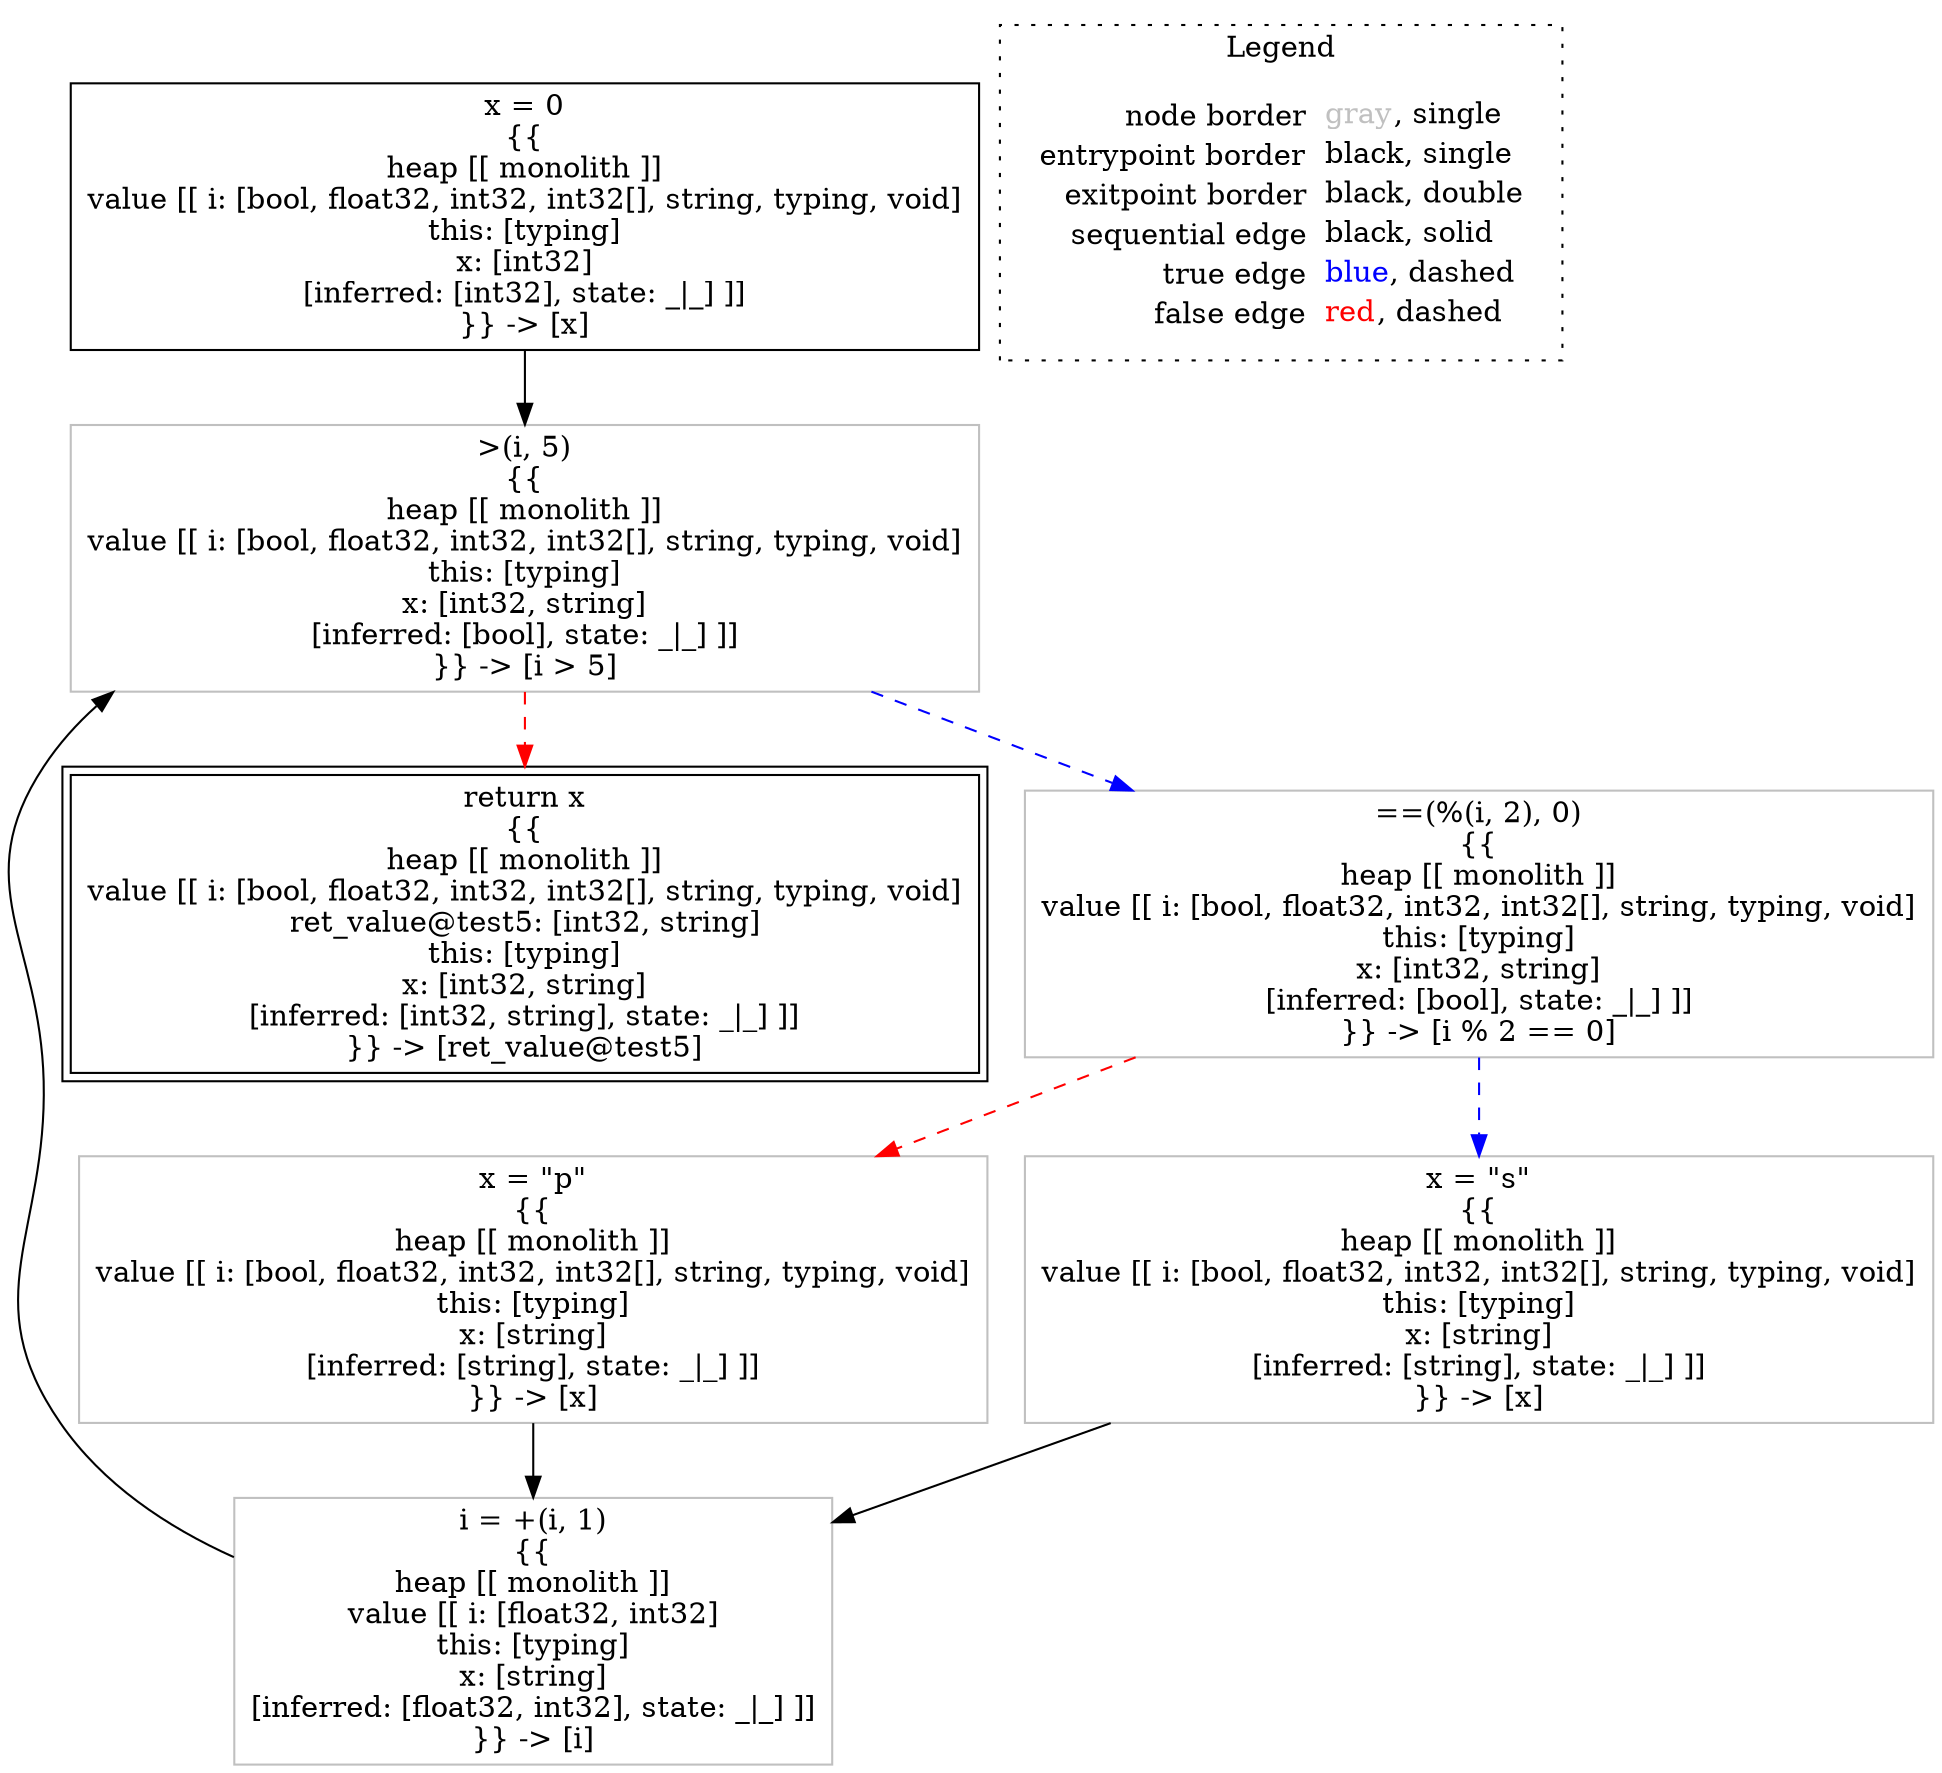 digraph {
	"node0" [shape="rect",color="black",label=<x = 0<BR/>{{<BR/>heap [[ monolith ]]<BR/>value [[ i: [bool, float32, int32, int32[], string, typing, void]<BR/>this: [typing]<BR/>x: [int32]<BR/>[inferred: [int32], state: _|_] ]]<BR/>}} -&gt; [x]>];
	"node1" [shape="rect",color="gray",label=<i = +(i, 1)<BR/>{{<BR/>heap [[ monolith ]]<BR/>value [[ i: [float32, int32]<BR/>this: [typing]<BR/>x: [string]<BR/>[inferred: [float32, int32], state: _|_] ]]<BR/>}} -&gt; [i]>];
	"node2" [shape="rect",color="gray",label=<x = &quot;p&quot;<BR/>{{<BR/>heap [[ monolith ]]<BR/>value [[ i: [bool, float32, int32, int32[], string, typing, void]<BR/>this: [typing]<BR/>x: [string]<BR/>[inferred: [string], state: _|_] ]]<BR/>}} -&gt; [x]>];
	"node3" [shape="rect",color="gray",label=<x = &quot;s&quot;<BR/>{{<BR/>heap [[ monolith ]]<BR/>value [[ i: [bool, float32, int32, int32[], string, typing, void]<BR/>this: [typing]<BR/>x: [string]<BR/>[inferred: [string], state: _|_] ]]<BR/>}} -&gt; [x]>];
	"node4" [shape="rect",color="black",peripheries="2",label=<return x<BR/>{{<BR/>heap [[ monolith ]]<BR/>value [[ i: [bool, float32, int32, int32[], string, typing, void]<BR/>ret_value@test5: [int32, string]<BR/>this: [typing]<BR/>x: [int32, string]<BR/>[inferred: [int32, string], state: _|_] ]]<BR/>}} -&gt; [ret_value@test5]>];
	"node5" [shape="rect",color="gray",label=<&gt;(i, 5)<BR/>{{<BR/>heap [[ monolith ]]<BR/>value [[ i: [bool, float32, int32, int32[], string, typing, void]<BR/>this: [typing]<BR/>x: [int32, string]<BR/>[inferred: [bool], state: _|_] ]]<BR/>}} -&gt; [i &gt; 5]>];
	"node6" [shape="rect",color="gray",label=<==(%(i, 2), 0)<BR/>{{<BR/>heap [[ monolith ]]<BR/>value [[ i: [bool, float32, int32, int32[], string, typing, void]<BR/>this: [typing]<BR/>x: [int32, string]<BR/>[inferred: [bool], state: _|_] ]]<BR/>}} -&gt; [i % 2 == 0]>];
	"node1" -> "node5" [color="black"];
	"node2" -> "node1" [color="black"];
	"node3" -> "node1" [color="black"];
	"node0" -> "node5" [color="black"];
	"node5" -> "node4" [color="red",style="dashed"];
	"node5" -> "node6" [color="blue",style="dashed"];
	"node6" -> "node2" [color="red",style="dashed"];
	"node6" -> "node3" [color="blue",style="dashed"];
subgraph cluster_legend {
	label="Legend";
	style=dotted;
	node [shape=plaintext];
	"legend" [label=<<table border="0" cellpadding="2" cellspacing="0" cellborder="0"><tr><td align="right">node border&nbsp;</td><td align="left"><font color="gray">gray</font>, single</td></tr><tr><td align="right">entrypoint border&nbsp;</td><td align="left"><font color="black">black</font>, single</td></tr><tr><td align="right">exitpoint border&nbsp;</td><td align="left"><font color="black">black</font>, double</td></tr><tr><td align="right">sequential edge&nbsp;</td><td align="left"><font color="black">black</font>, solid</td></tr><tr><td align="right">true edge&nbsp;</td><td align="left"><font color="blue">blue</font>, dashed</td></tr><tr><td align="right">false edge&nbsp;</td><td align="left"><font color="red">red</font>, dashed</td></tr></table>>];
}

}
